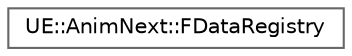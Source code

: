 digraph "Graphical Class Hierarchy"
{
 // INTERACTIVE_SVG=YES
 // LATEX_PDF_SIZE
  bgcolor="transparent";
  edge [fontname=Helvetica,fontsize=10,labelfontname=Helvetica,labelfontsize=10];
  node [fontname=Helvetica,fontsize=10,shape=box,height=0.2,width=0.4];
  rankdir="LR";
  Node0 [id="Node000000",label="UE::AnimNext::FDataRegistry",height=0.2,width=0.4,color="grey40", fillcolor="white", style="filled",URL="$d5/d0b/classUE_1_1AnimNext_1_1FDataRegistry.html",tooltip=" "];
}
